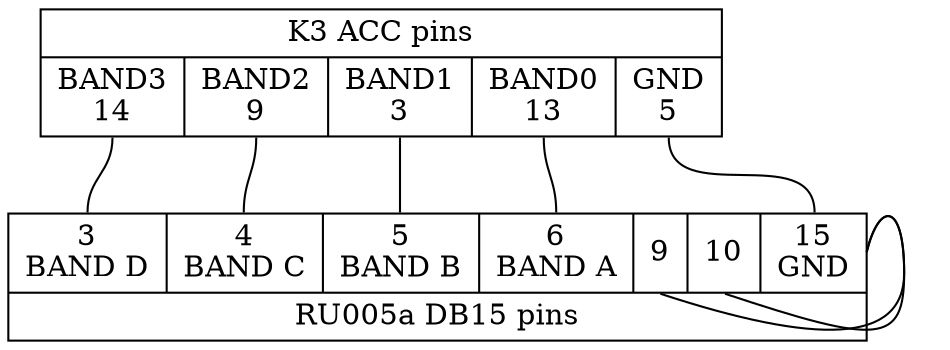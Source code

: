 digraph {
    edge [arrowhead = none]

    acc [shape = record, label = "{K3 ACC pins | { <14>BAND3\n14 | <9>BAND2\n9 | <3>BAND1\n3 | <13>BAND0\n13 | <5>GND\n5 }}"]

    db15 [shape = record, label = "{{ <3>3\nBAND D | <4>4\nBAND C | <5>5\nBAND B | <6>6\nBAND A | <9> 9 | <10> 10 | <15>15\nGND } | RU005a DB15 pins}"]

    acc: 13: s -> db15: 6: n
    acc: 3: s -> db15: 5: n
    acc: 9: s -> db15: 4: n
    acc: 14: s -> db15: 3: n

    acc: 5: s -> db15: 15: n

    db15: 9: s -> db15: 15: e
    db15: 10: s -> db15: 15: e
}